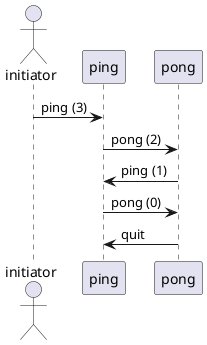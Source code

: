 @startuml
actor initiator
participant ping
participant pong

initiator -> ping : ping (3)
ping -> pong : pong (2)
pong -> ping : ping (1)
ping -> pong : pong (0)
pong -> ping : quit

@enduml
